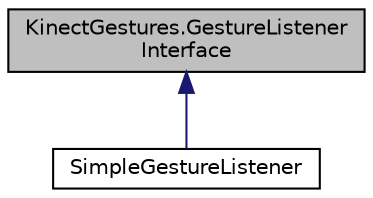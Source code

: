 digraph "KinectGestures.GestureListenerInterface"
{
  edge [fontname="Helvetica",fontsize="10",labelfontname="Helvetica",labelfontsize="10"];
  node [fontname="Helvetica",fontsize="10",shape=record];
  Node0 [label="KinectGestures.GestureListener\lInterface",height=0.2,width=0.4,color="black", fillcolor="grey75", style="filled", fontcolor="black"];
  Node0 -> Node1 [dir="back",color="midnightblue",fontsize="10",style="solid",fontname="Helvetica"];
  Node1 [label="SimpleGestureListener",height=0.2,width=0.4,color="black", fillcolor="white", style="filled",URL="$class_simple_gesture_listener.html"];
}
